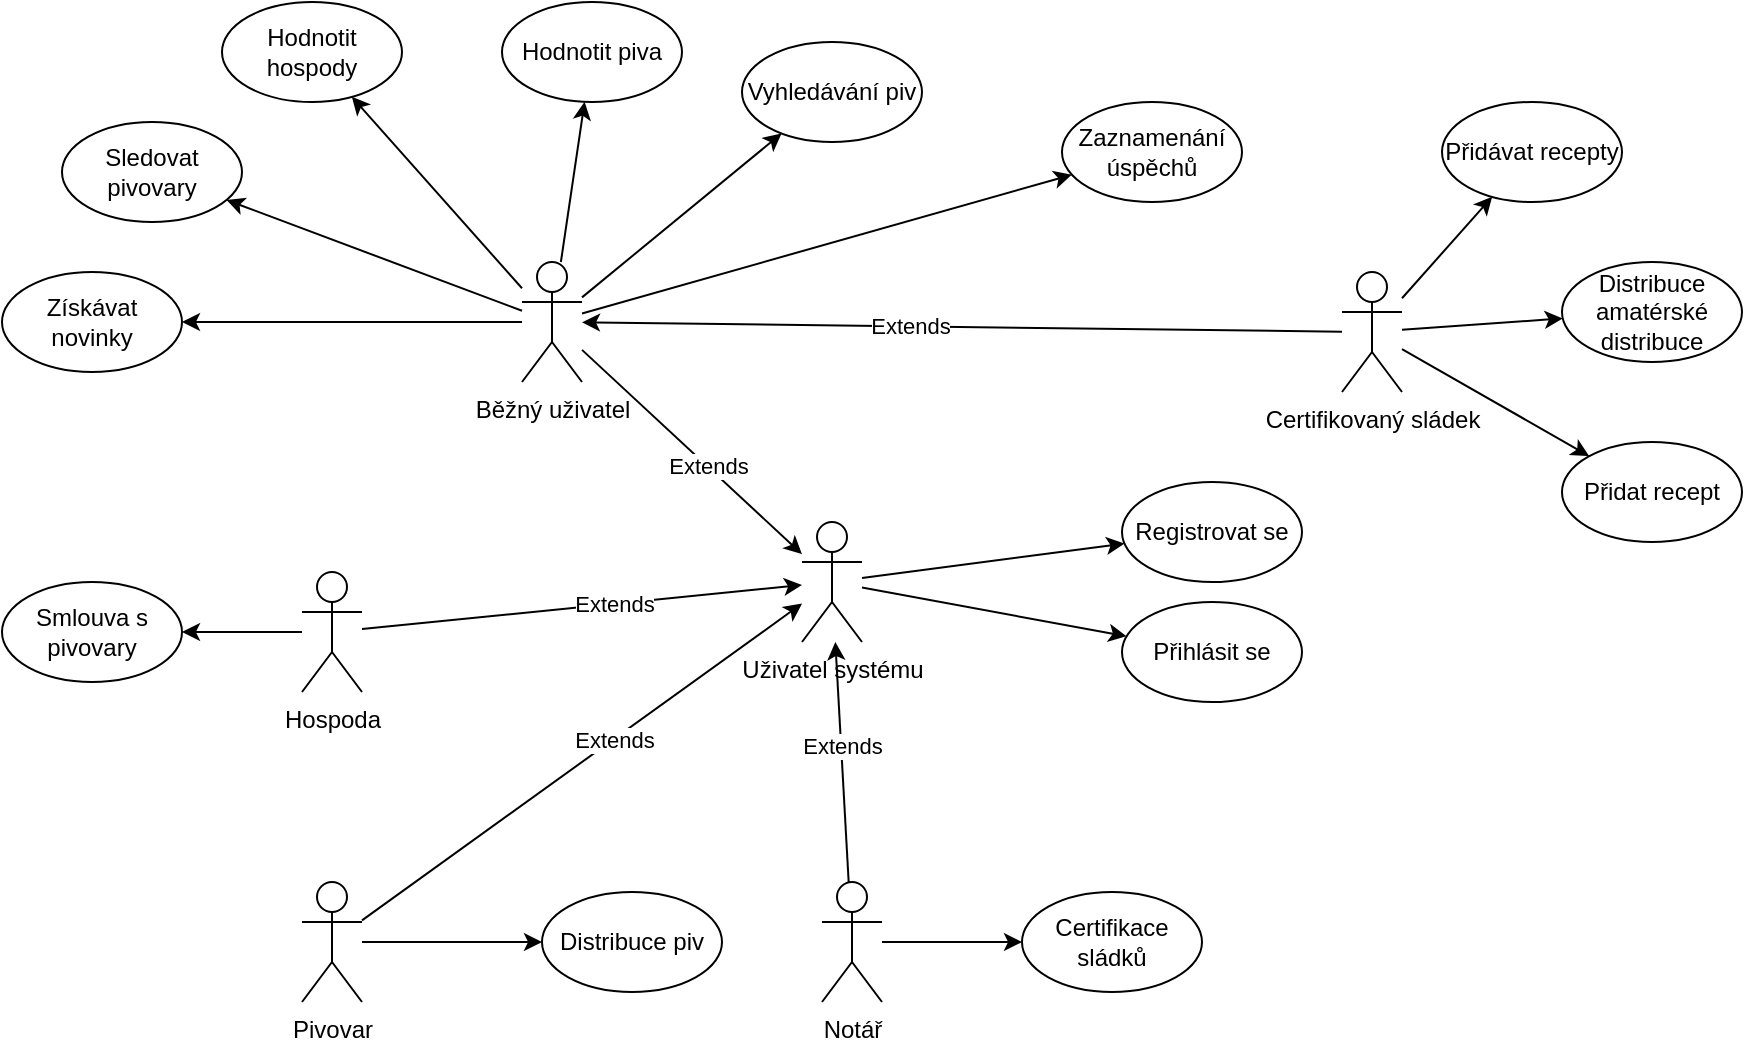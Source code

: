<mxfile>
    <diagram id="3fsTWa04-VPi2OxSYWGI" name="Page-1">
        <mxGraphModel dx="2058" dy="1979" grid="1" gridSize="10" guides="1" tooltips="1" connect="1" arrows="1" fold="1" page="1" pageScale="1" pageWidth="850" pageHeight="1100" math="0" shadow="0">
            <root>
                <mxCell id="0"/>
                <mxCell id="1" parent="0"/>
                <mxCell id="18" style="edgeStyle=none;html=1;" parent="1" source="2" target="3" edge="1">
                    <mxGeometry relative="1" as="geometry"/>
                </mxCell>
                <mxCell id="19" style="edgeStyle=none;html=1;" parent="1" source="2" target="5" edge="1">
                    <mxGeometry relative="1" as="geometry"/>
                </mxCell>
                <mxCell id="20" style="edgeStyle=none;html=1;" parent="1" source="2" target="6" edge="1">
                    <mxGeometry relative="1" as="geometry"/>
                </mxCell>
                <mxCell id="21" style="edgeStyle=none;html=1;" parent="1" source="2" target="7" edge="1">
                    <mxGeometry relative="1" as="geometry"/>
                </mxCell>
                <mxCell id="22" style="edgeStyle=none;html=1;" parent="1" source="2" target="8" edge="1">
                    <mxGeometry relative="1" as="geometry"/>
                </mxCell>
                <mxCell id="36" style="edgeStyle=none;html=1;" parent="1" source="2" target="35" edge="1">
                    <mxGeometry relative="1" as="geometry"/>
                </mxCell>
                <mxCell id="2" value="Běžný uživatel" style="shape=umlActor;verticalLabelPosition=bottom;verticalAlign=top;html=1;outlineConnect=0;" parent="1" vertex="1">
                    <mxGeometry x="130" y="10" width="30" height="60" as="geometry"/>
                </mxCell>
                <mxCell id="3" value="Hodnotit hospody" style="ellipse;whiteSpace=wrap;html=1;" parent="1" vertex="1">
                    <mxGeometry x="-20" y="-120" width="90" height="50" as="geometry"/>
                </mxCell>
                <mxCell id="5" value="Vyhledávání piv" style="ellipse;whiteSpace=wrap;html=1;" parent="1" vertex="1">
                    <mxGeometry x="240" y="-100" width="90" height="50" as="geometry"/>
                </mxCell>
                <mxCell id="6" value="Zaznamenání úspěchů" style="ellipse;whiteSpace=wrap;html=1;" parent="1" vertex="1">
                    <mxGeometry x="400" y="-70" width="90" height="50" as="geometry"/>
                </mxCell>
                <mxCell id="7" value="Sledovat pivovary" style="ellipse;whiteSpace=wrap;html=1;" parent="1" vertex="1">
                    <mxGeometry x="-100" y="-60" width="90" height="50" as="geometry"/>
                </mxCell>
                <mxCell id="8" value="Získávat novinky" style="ellipse;whiteSpace=wrap;html=1;" parent="1" vertex="1">
                    <mxGeometry x="-130" y="15" width="90" height="50" as="geometry"/>
                </mxCell>
                <mxCell id="9" value="Přidávat recepty" style="ellipse;whiteSpace=wrap;html=1;" parent="1" vertex="1">
                    <mxGeometry x="590" y="-70" width="90" height="50" as="geometry"/>
                </mxCell>
                <mxCell id="10" value="Certifikace sládků" style="ellipse;whiteSpace=wrap;html=1;" parent="1" vertex="1">
                    <mxGeometry x="380" y="325" width="90" height="50" as="geometry"/>
                </mxCell>
                <mxCell id="11" value="Přidat recept" style="ellipse;whiteSpace=wrap;html=1;" parent="1" vertex="1">
                    <mxGeometry x="650" y="100" width="90" height="50" as="geometry"/>
                </mxCell>
                <mxCell id="12" value="Distribuce piv" style="ellipse;whiteSpace=wrap;html=1;" parent="1" vertex="1">
                    <mxGeometry x="140" y="325" width="90" height="50" as="geometry"/>
                </mxCell>
                <mxCell id="13" value="Smlouva s pivovary" style="ellipse;whiteSpace=wrap;html=1;" parent="1" vertex="1">
                    <mxGeometry x="-130" y="170" width="90" height="50" as="geometry"/>
                </mxCell>
                <mxCell id="23" style="edgeStyle=none;html=1;" parent="1" source="14" target="9" edge="1">
                    <mxGeometry relative="1" as="geometry"/>
                </mxCell>
                <mxCell id="24" style="edgeStyle=none;html=1;" parent="1" source="14" target="11" edge="1">
                    <mxGeometry relative="1" as="geometry"/>
                </mxCell>
                <mxCell id="28" style="edgeStyle=none;html=1;" parent="1" source="14" target="2" edge="1">
                    <mxGeometry relative="1" as="geometry"/>
                </mxCell>
                <mxCell id="29" value="Extends" style="edgeLabel;html=1;align=center;verticalAlign=middle;resizable=0;points=[];" parent="28" vertex="1" connectable="0">
                    <mxGeometry x="0.139" relative="1" as="geometry">
                        <mxPoint as="offset"/>
                    </mxGeometry>
                </mxCell>
                <mxCell id="38" style="edgeStyle=none;html=1;" parent="1" source="14" target="37" edge="1">
                    <mxGeometry relative="1" as="geometry">
                        <mxPoint x="425" y="50" as="sourcePoint"/>
                    </mxGeometry>
                </mxCell>
                <mxCell id="14" value="Certifikovaný sládek" style="shape=umlActor;verticalLabelPosition=bottom;verticalAlign=top;html=1;outlineConnect=0;" parent="1" vertex="1">
                    <mxGeometry x="540" y="15" width="30" height="60" as="geometry"/>
                </mxCell>
                <mxCell id="25" style="edgeStyle=none;html=1;" parent="1" source="15" target="13" edge="1">
                    <mxGeometry relative="1" as="geometry"/>
                </mxCell>
                <mxCell id="15" value="Hospoda" style="shape=umlActor;verticalLabelPosition=bottom;verticalAlign=top;html=1;outlineConnect=0;" parent="1" vertex="1">
                    <mxGeometry x="20" y="165" width="30" height="60" as="geometry"/>
                </mxCell>
                <mxCell id="26" style="edgeStyle=none;html=1;" parent="1" source="16" target="12" edge="1">
                    <mxGeometry relative="1" as="geometry"/>
                </mxCell>
                <mxCell id="27" style="edgeStyle=none;html=1;" parent="1" source="39" target="10" edge="1">
                    <mxGeometry relative="1" as="geometry"/>
                </mxCell>
                <mxCell id="16" value="Pivovar" style="shape=umlActor;verticalLabelPosition=bottom;verticalAlign=top;html=1;outlineConnect=0;" parent="1" vertex="1">
                    <mxGeometry x="20" y="320" width="30" height="60" as="geometry"/>
                </mxCell>
                <mxCell id="35" value="Hodnotit piva" style="ellipse;whiteSpace=wrap;html=1;" parent="1" vertex="1">
                    <mxGeometry x="120" y="-120" width="90" height="50" as="geometry"/>
                </mxCell>
                <mxCell id="37" value="Distribuce amatérské distribuce" style="ellipse;whiteSpace=wrap;html=1;" parent="1" vertex="1">
                    <mxGeometry x="650" y="10" width="90" height="50" as="geometry"/>
                </mxCell>
                <mxCell id="39" value="Notář" style="shape=umlActor;verticalLabelPosition=bottom;verticalAlign=top;html=1;outlineConnect=0;" parent="1" vertex="1">
                    <mxGeometry x="280" y="320" width="30" height="60" as="geometry"/>
                </mxCell>
                <mxCell id="51" style="edgeStyle=none;html=1;" edge="1" parent="1" source="40" target="50">
                    <mxGeometry relative="1" as="geometry"/>
                </mxCell>
                <mxCell id="53" style="edgeStyle=none;html=1;" edge="1" parent="1" source="40" target="52">
                    <mxGeometry relative="1" as="geometry"/>
                </mxCell>
                <mxCell id="40" value="Uživatel systému" style="shape=umlActor;verticalLabelPosition=bottom;verticalAlign=top;html=1;" vertex="1" parent="1">
                    <mxGeometry x="270" y="140" width="30" height="60" as="geometry"/>
                </mxCell>
                <mxCell id="42" style="edgeStyle=none;html=1;" edge="1" parent="1" source="2" target="40">
                    <mxGeometry relative="1" as="geometry">
                        <mxPoint x="160" y="190" as="sourcePoint"/>
                        <mxPoint x="170" y="52.143" as="targetPoint"/>
                    </mxGeometry>
                </mxCell>
                <mxCell id="43" value="Extends" style="edgeLabel;html=1;align=center;verticalAlign=middle;resizable=0;points=[];" vertex="1" connectable="0" parent="42">
                    <mxGeometry x="0.139" relative="1" as="geometry">
                        <mxPoint as="offset"/>
                    </mxGeometry>
                </mxCell>
                <mxCell id="44" style="edgeStyle=none;html=1;" edge="1" parent="1" source="15" target="40">
                    <mxGeometry relative="1" as="geometry">
                        <mxPoint x="170" y="70" as="sourcePoint"/>
                        <mxPoint x="260" y="190" as="targetPoint"/>
                    </mxGeometry>
                </mxCell>
                <mxCell id="45" value="Extends" style="edgeLabel;html=1;align=center;verticalAlign=middle;resizable=0;points=[];" vertex="1" connectable="0" parent="44">
                    <mxGeometry x="0.139" relative="1" as="geometry">
                        <mxPoint as="offset"/>
                    </mxGeometry>
                </mxCell>
                <mxCell id="46" style="edgeStyle=none;html=1;" edge="1" parent="1" source="16" target="40">
                    <mxGeometry relative="1" as="geometry">
                        <mxPoint x="180" y="80" as="sourcePoint"/>
                        <mxPoint x="270" y="200" as="targetPoint"/>
                    </mxGeometry>
                </mxCell>
                <mxCell id="47" value="Extends" style="edgeLabel;html=1;align=center;verticalAlign=middle;resizable=0;points=[];" vertex="1" connectable="0" parent="46">
                    <mxGeometry x="0.139" relative="1" as="geometry">
                        <mxPoint as="offset"/>
                    </mxGeometry>
                </mxCell>
                <mxCell id="48" style="edgeStyle=none;html=1;" edge="1" parent="1" source="39" target="40">
                    <mxGeometry relative="1" as="geometry">
                        <mxPoint x="190" y="90" as="sourcePoint"/>
                        <mxPoint x="280" y="210" as="targetPoint"/>
                    </mxGeometry>
                </mxCell>
                <mxCell id="49" value="Extends" style="edgeLabel;html=1;align=center;verticalAlign=middle;resizable=0;points=[];" vertex="1" connectable="0" parent="48">
                    <mxGeometry x="0.139" relative="1" as="geometry">
                        <mxPoint as="offset"/>
                    </mxGeometry>
                </mxCell>
                <mxCell id="50" value="Registrovat se" style="ellipse;whiteSpace=wrap;html=1;" vertex="1" parent="1">
                    <mxGeometry x="430" y="120" width="90" height="50" as="geometry"/>
                </mxCell>
                <mxCell id="52" value="Přihlásit se" style="ellipse;whiteSpace=wrap;html=1;" vertex="1" parent="1">
                    <mxGeometry x="430" y="180" width="90" height="50" as="geometry"/>
                </mxCell>
            </root>
        </mxGraphModel>
    </diagram>
</mxfile>